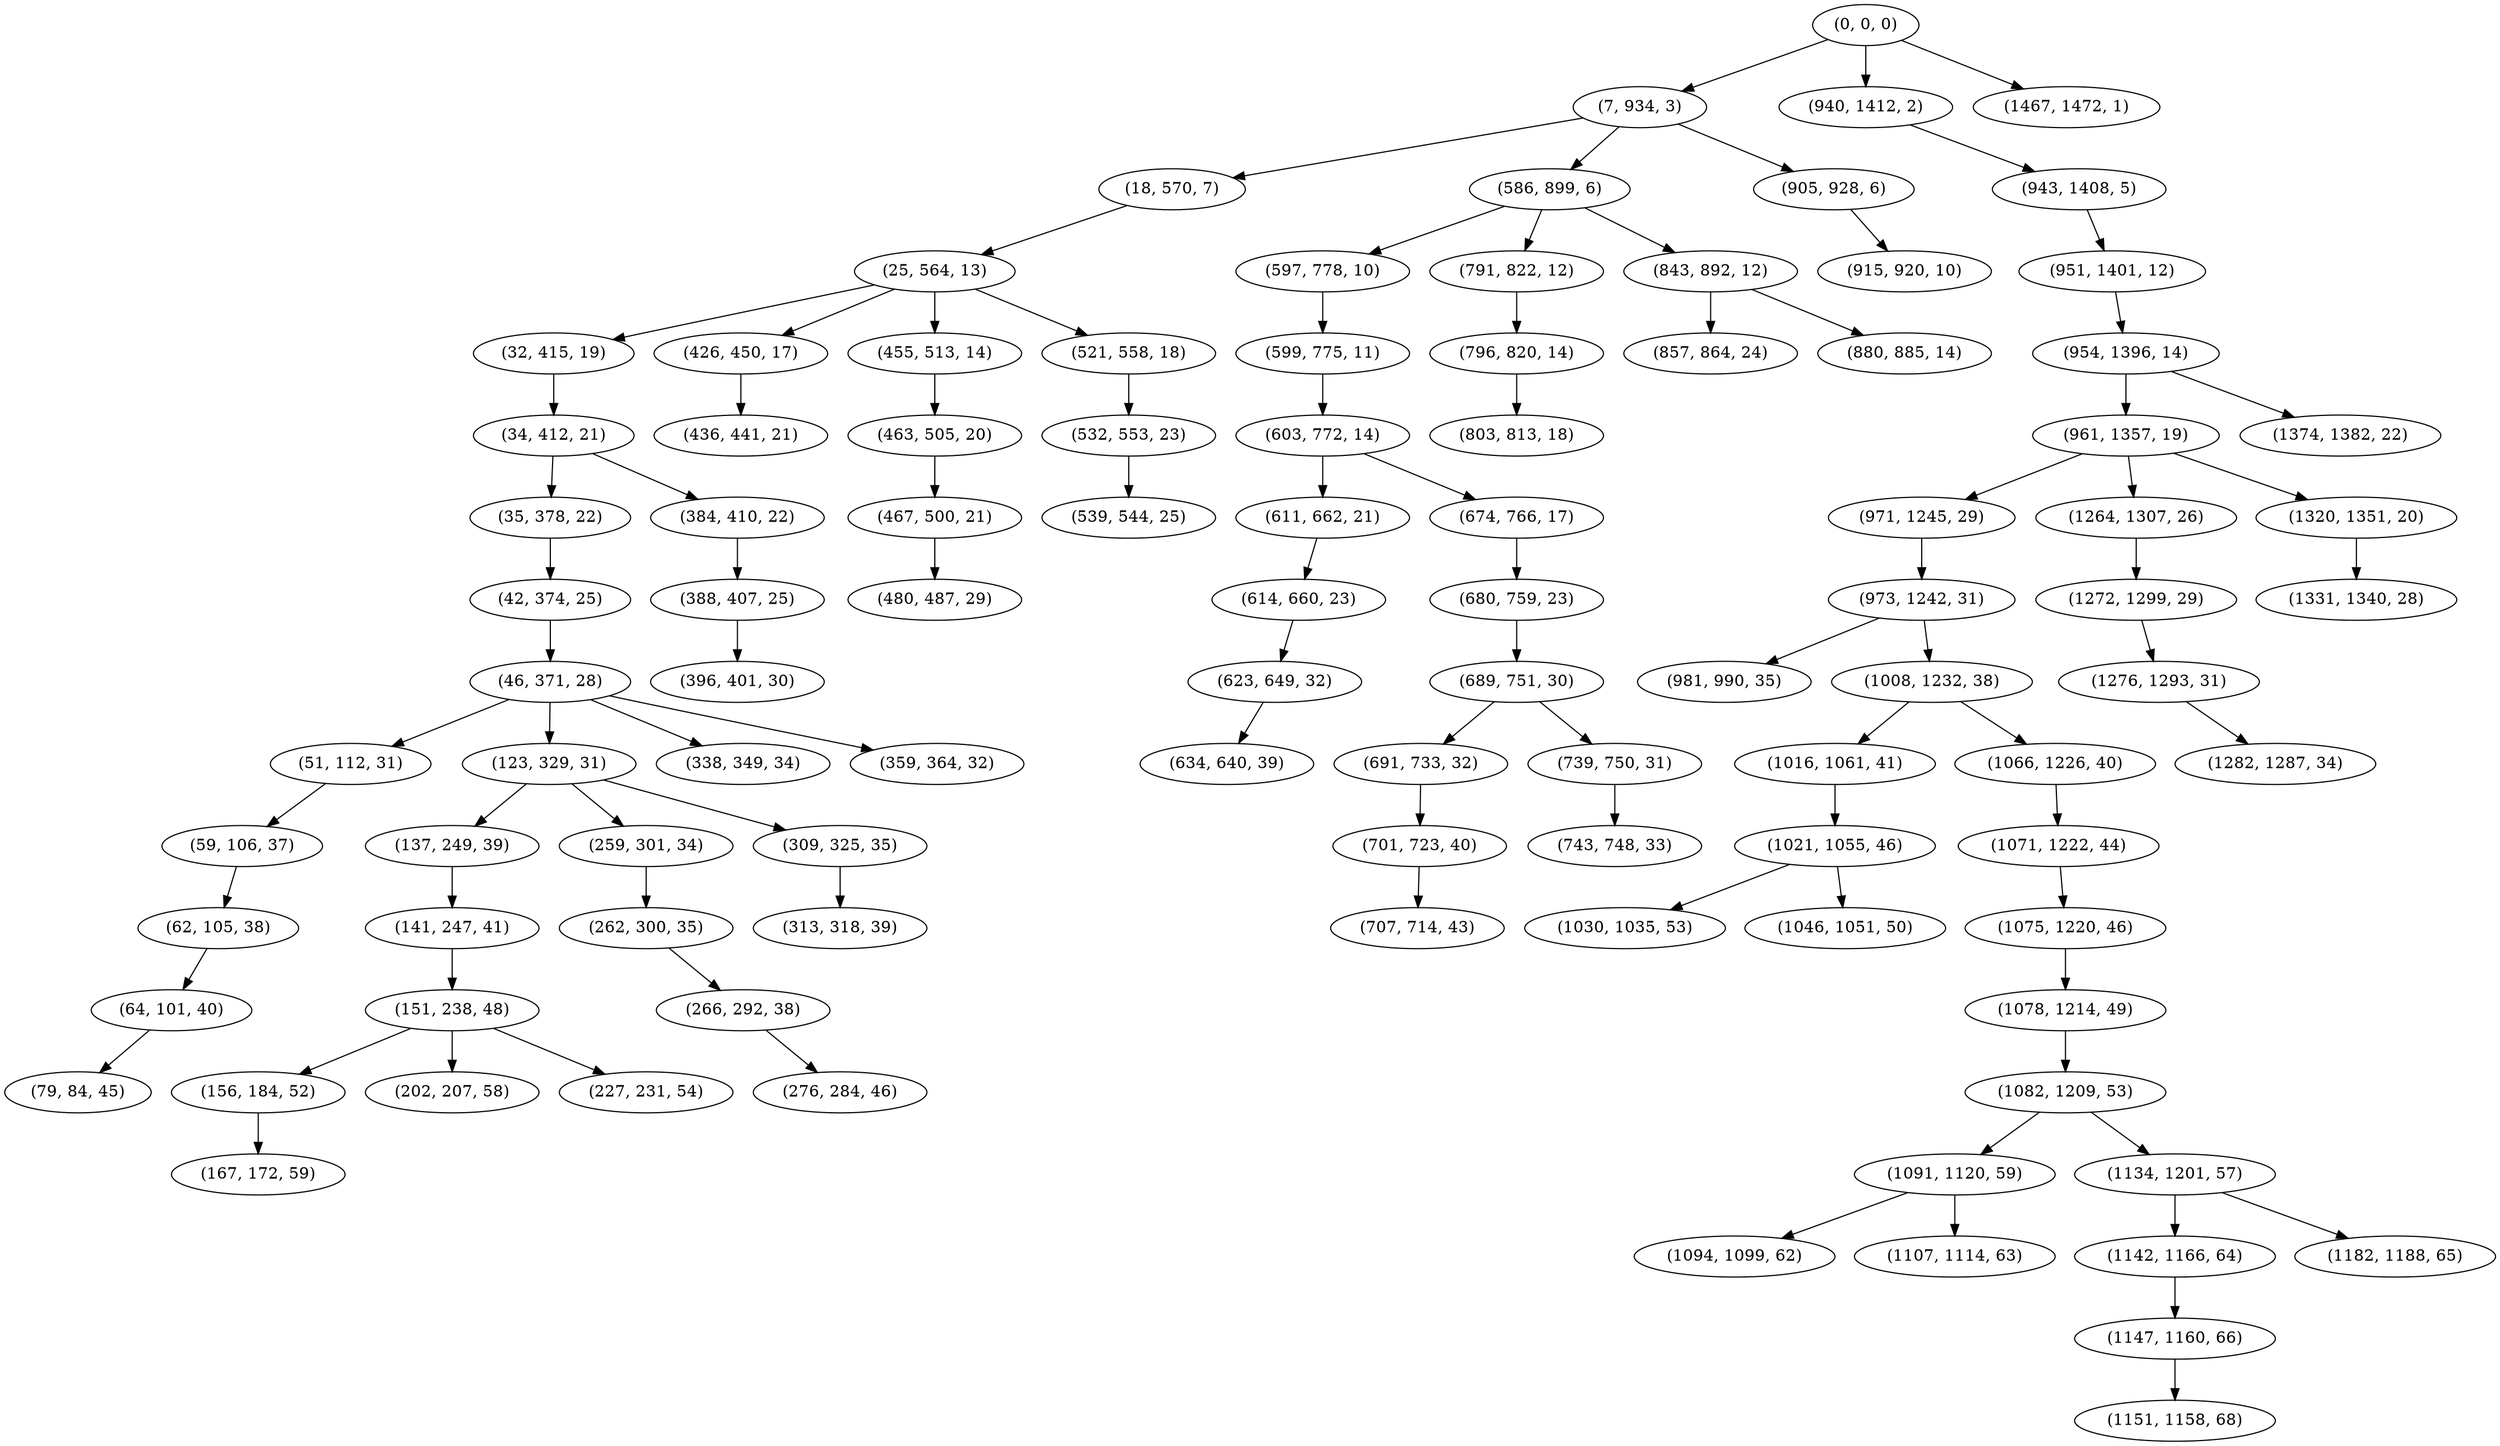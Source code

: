 digraph tree {
    "(0, 0, 0)";
    "(7, 934, 3)";
    "(18, 570, 7)";
    "(25, 564, 13)";
    "(32, 415, 19)";
    "(34, 412, 21)";
    "(35, 378, 22)";
    "(42, 374, 25)";
    "(46, 371, 28)";
    "(51, 112, 31)";
    "(59, 106, 37)";
    "(62, 105, 38)";
    "(64, 101, 40)";
    "(79, 84, 45)";
    "(123, 329, 31)";
    "(137, 249, 39)";
    "(141, 247, 41)";
    "(151, 238, 48)";
    "(156, 184, 52)";
    "(167, 172, 59)";
    "(202, 207, 58)";
    "(227, 231, 54)";
    "(259, 301, 34)";
    "(262, 300, 35)";
    "(266, 292, 38)";
    "(276, 284, 46)";
    "(309, 325, 35)";
    "(313, 318, 39)";
    "(338, 349, 34)";
    "(359, 364, 32)";
    "(384, 410, 22)";
    "(388, 407, 25)";
    "(396, 401, 30)";
    "(426, 450, 17)";
    "(436, 441, 21)";
    "(455, 513, 14)";
    "(463, 505, 20)";
    "(467, 500, 21)";
    "(480, 487, 29)";
    "(521, 558, 18)";
    "(532, 553, 23)";
    "(539, 544, 25)";
    "(586, 899, 6)";
    "(597, 778, 10)";
    "(599, 775, 11)";
    "(603, 772, 14)";
    "(611, 662, 21)";
    "(614, 660, 23)";
    "(623, 649, 32)";
    "(634, 640, 39)";
    "(674, 766, 17)";
    "(680, 759, 23)";
    "(689, 751, 30)";
    "(691, 733, 32)";
    "(701, 723, 40)";
    "(707, 714, 43)";
    "(739, 750, 31)";
    "(743, 748, 33)";
    "(791, 822, 12)";
    "(796, 820, 14)";
    "(803, 813, 18)";
    "(843, 892, 12)";
    "(857, 864, 24)";
    "(880, 885, 14)";
    "(905, 928, 6)";
    "(915, 920, 10)";
    "(940, 1412, 2)";
    "(943, 1408, 5)";
    "(951, 1401, 12)";
    "(954, 1396, 14)";
    "(961, 1357, 19)";
    "(971, 1245, 29)";
    "(973, 1242, 31)";
    "(981, 990, 35)";
    "(1008, 1232, 38)";
    "(1016, 1061, 41)";
    "(1021, 1055, 46)";
    "(1030, 1035, 53)";
    "(1046, 1051, 50)";
    "(1066, 1226, 40)";
    "(1071, 1222, 44)";
    "(1075, 1220, 46)";
    "(1078, 1214, 49)";
    "(1082, 1209, 53)";
    "(1091, 1120, 59)";
    "(1094, 1099, 62)";
    "(1107, 1114, 63)";
    "(1134, 1201, 57)";
    "(1142, 1166, 64)";
    "(1147, 1160, 66)";
    "(1151, 1158, 68)";
    "(1182, 1188, 65)";
    "(1264, 1307, 26)";
    "(1272, 1299, 29)";
    "(1276, 1293, 31)";
    "(1282, 1287, 34)";
    "(1320, 1351, 20)";
    "(1331, 1340, 28)";
    "(1374, 1382, 22)";
    "(1467, 1472, 1)";
    "(0, 0, 0)" -> "(7, 934, 3)";
    "(0, 0, 0)" -> "(940, 1412, 2)";
    "(0, 0, 0)" -> "(1467, 1472, 1)";
    "(7, 934, 3)" -> "(18, 570, 7)";
    "(7, 934, 3)" -> "(586, 899, 6)";
    "(7, 934, 3)" -> "(905, 928, 6)";
    "(18, 570, 7)" -> "(25, 564, 13)";
    "(25, 564, 13)" -> "(32, 415, 19)";
    "(25, 564, 13)" -> "(426, 450, 17)";
    "(25, 564, 13)" -> "(455, 513, 14)";
    "(25, 564, 13)" -> "(521, 558, 18)";
    "(32, 415, 19)" -> "(34, 412, 21)";
    "(34, 412, 21)" -> "(35, 378, 22)";
    "(34, 412, 21)" -> "(384, 410, 22)";
    "(35, 378, 22)" -> "(42, 374, 25)";
    "(42, 374, 25)" -> "(46, 371, 28)";
    "(46, 371, 28)" -> "(51, 112, 31)";
    "(46, 371, 28)" -> "(123, 329, 31)";
    "(46, 371, 28)" -> "(338, 349, 34)";
    "(46, 371, 28)" -> "(359, 364, 32)";
    "(51, 112, 31)" -> "(59, 106, 37)";
    "(59, 106, 37)" -> "(62, 105, 38)";
    "(62, 105, 38)" -> "(64, 101, 40)";
    "(64, 101, 40)" -> "(79, 84, 45)";
    "(123, 329, 31)" -> "(137, 249, 39)";
    "(123, 329, 31)" -> "(259, 301, 34)";
    "(123, 329, 31)" -> "(309, 325, 35)";
    "(137, 249, 39)" -> "(141, 247, 41)";
    "(141, 247, 41)" -> "(151, 238, 48)";
    "(151, 238, 48)" -> "(156, 184, 52)";
    "(151, 238, 48)" -> "(202, 207, 58)";
    "(151, 238, 48)" -> "(227, 231, 54)";
    "(156, 184, 52)" -> "(167, 172, 59)";
    "(259, 301, 34)" -> "(262, 300, 35)";
    "(262, 300, 35)" -> "(266, 292, 38)";
    "(266, 292, 38)" -> "(276, 284, 46)";
    "(309, 325, 35)" -> "(313, 318, 39)";
    "(384, 410, 22)" -> "(388, 407, 25)";
    "(388, 407, 25)" -> "(396, 401, 30)";
    "(426, 450, 17)" -> "(436, 441, 21)";
    "(455, 513, 14)" -> "(463, 505, 20)";
    "(463, 505, 20)" -> "(467, 500, 21)";
    "(467, 500, 21)" -> "(480, 487, 29)";
    "(521, 558, 18)" -> "(532, 553, 23)";
    "(532, 553, 23)" -> "(539, 544, 25)";
    "(586, 899, 6)" -> "(597, 778, 10)";
    "(586, 899, 6)" -> "(791, 822, 12)";
    "(586, 899, 6)" -> "(843, 892, 12)";
    "(597, 778, 10)" -> "(599, 775, 11)";
    "(599, 775, 11)" -> "(603, 772, 14)";
    "(603, 772, 14)" -> "(611, 662, 21)";
    "(603, 772, 14)" -> "(674, 766, 17)";
    "(611, 662, 21)" -> "(614, 660, 23)";
    "(614, 660, 23)" -> "(623, 649, 32)";
    "(623, 649, 32)" -> "(634, 640, 39)";
    "(674, 766, 17)" -> "(680, 759, 23)";
    "(680, 759, 23)" -> "(689, 751, 30)";
    "(689, 751, 30)" -> "(691, 733, 32)";
    "(689, 751, 30)" -> "(739, 750, 31)";
    "(691, 733, 32)" -> "(701, 723, 40)";
    "(701, 723, 40)" -> "(707, 714, 43)";
    "(739, 750, 31)" -> "(743, 748, 33)";
    "(791, 822, 12)" -> "(796, 820, 14)";
    "(796, 820, 14)" -> "(803, 813, 18)";
    "(843, 892, 12)" -> "(857, 864, 24)";
    "(843, 892, 12)" -> "(880, 885, 14)";
    "(905, 928, 6)" -> "(915, 920, 10)";
    "(940, 1412, 2)" -> "(943, 1408, 5)";
    "(943, 1408, 5)" -> "(951, 1401, 12)";
    "(951, 1401, 12)" -> "(954, 1396, 14)";
    "(954, 1396, 14)" -> "(961, 1357, 19)";
    "(954, 1396, 14)" -> "(1374, 1382, 22)";
    "(961, 1357, 19)" -> "(971, 1245, 29)";
    "(961, 1357, 19)" -> "(1264, 1307, 26)";
    "(961, 1357, 19)" -> "(1320, 1351, 20)";
    "(971, 1245, 29)" -> "(973, 1242, 31)";
    "(973, 1242, 31)" -> "(981, 990, 35)";
    "(973, 1242, 31)" -> "(1008, 1232, 38)";
    "(1008, 1232, 38)" -> "(1016, 1061, 41)";
    "(1008, 1232, 38)" -> "(1066, 1226, 40)";
    "(1016, 1061, 41)" -> "(1021, 1055, 46)";
    "(1021, 1055, 46)" -> "(1030, 1035, 53)";
    "(1021, 1055, 46)" -> "(1046, 1051, 50)";
    "(1066, 1226, 40)" -> "(1071, 1222, 44)";
    "(1071, 1222, 44)" -> "(1075, 1220, 46)";
    "(1075, 1220, 46)" -> "(1078, 1214, 49)";
    "(1078, 1214, 49)" -> "(1082, 1209, 53)";
    "(1082, 1209, 53)" -> "(1091, 1120, 59)";
    "(1082, 1209, 53)" -> "(1134, 1201, 57)";
    "(1091, 1120, 59)" -> "(1094, 1099, 62)";
    "(1091, 1120, 59)" -> "(1107, 1114, 63)";
    "(1134, 1201, 57)" -> "(1142, 1166, 64)";
    "(1134, 1201, 57)" -> "(1182, 1188, 65)";
    "(1142, 1166, 64)" -> "(1147, 1160, 66)";
    "(1147, 1160, 66)" -> "(1151, 1158, 68)";
    "(1264, 1307, 26)" -> "(1272, 1299, 29)";
    "(1272, 1299, 29)" -> "(1276, 1293, 31)";
    "(1276, 1293, 31)" -> "(1282, 1287, 34)";
    "(1320, 1351, 20)" -> "(1331, 1340, 28)";
}

